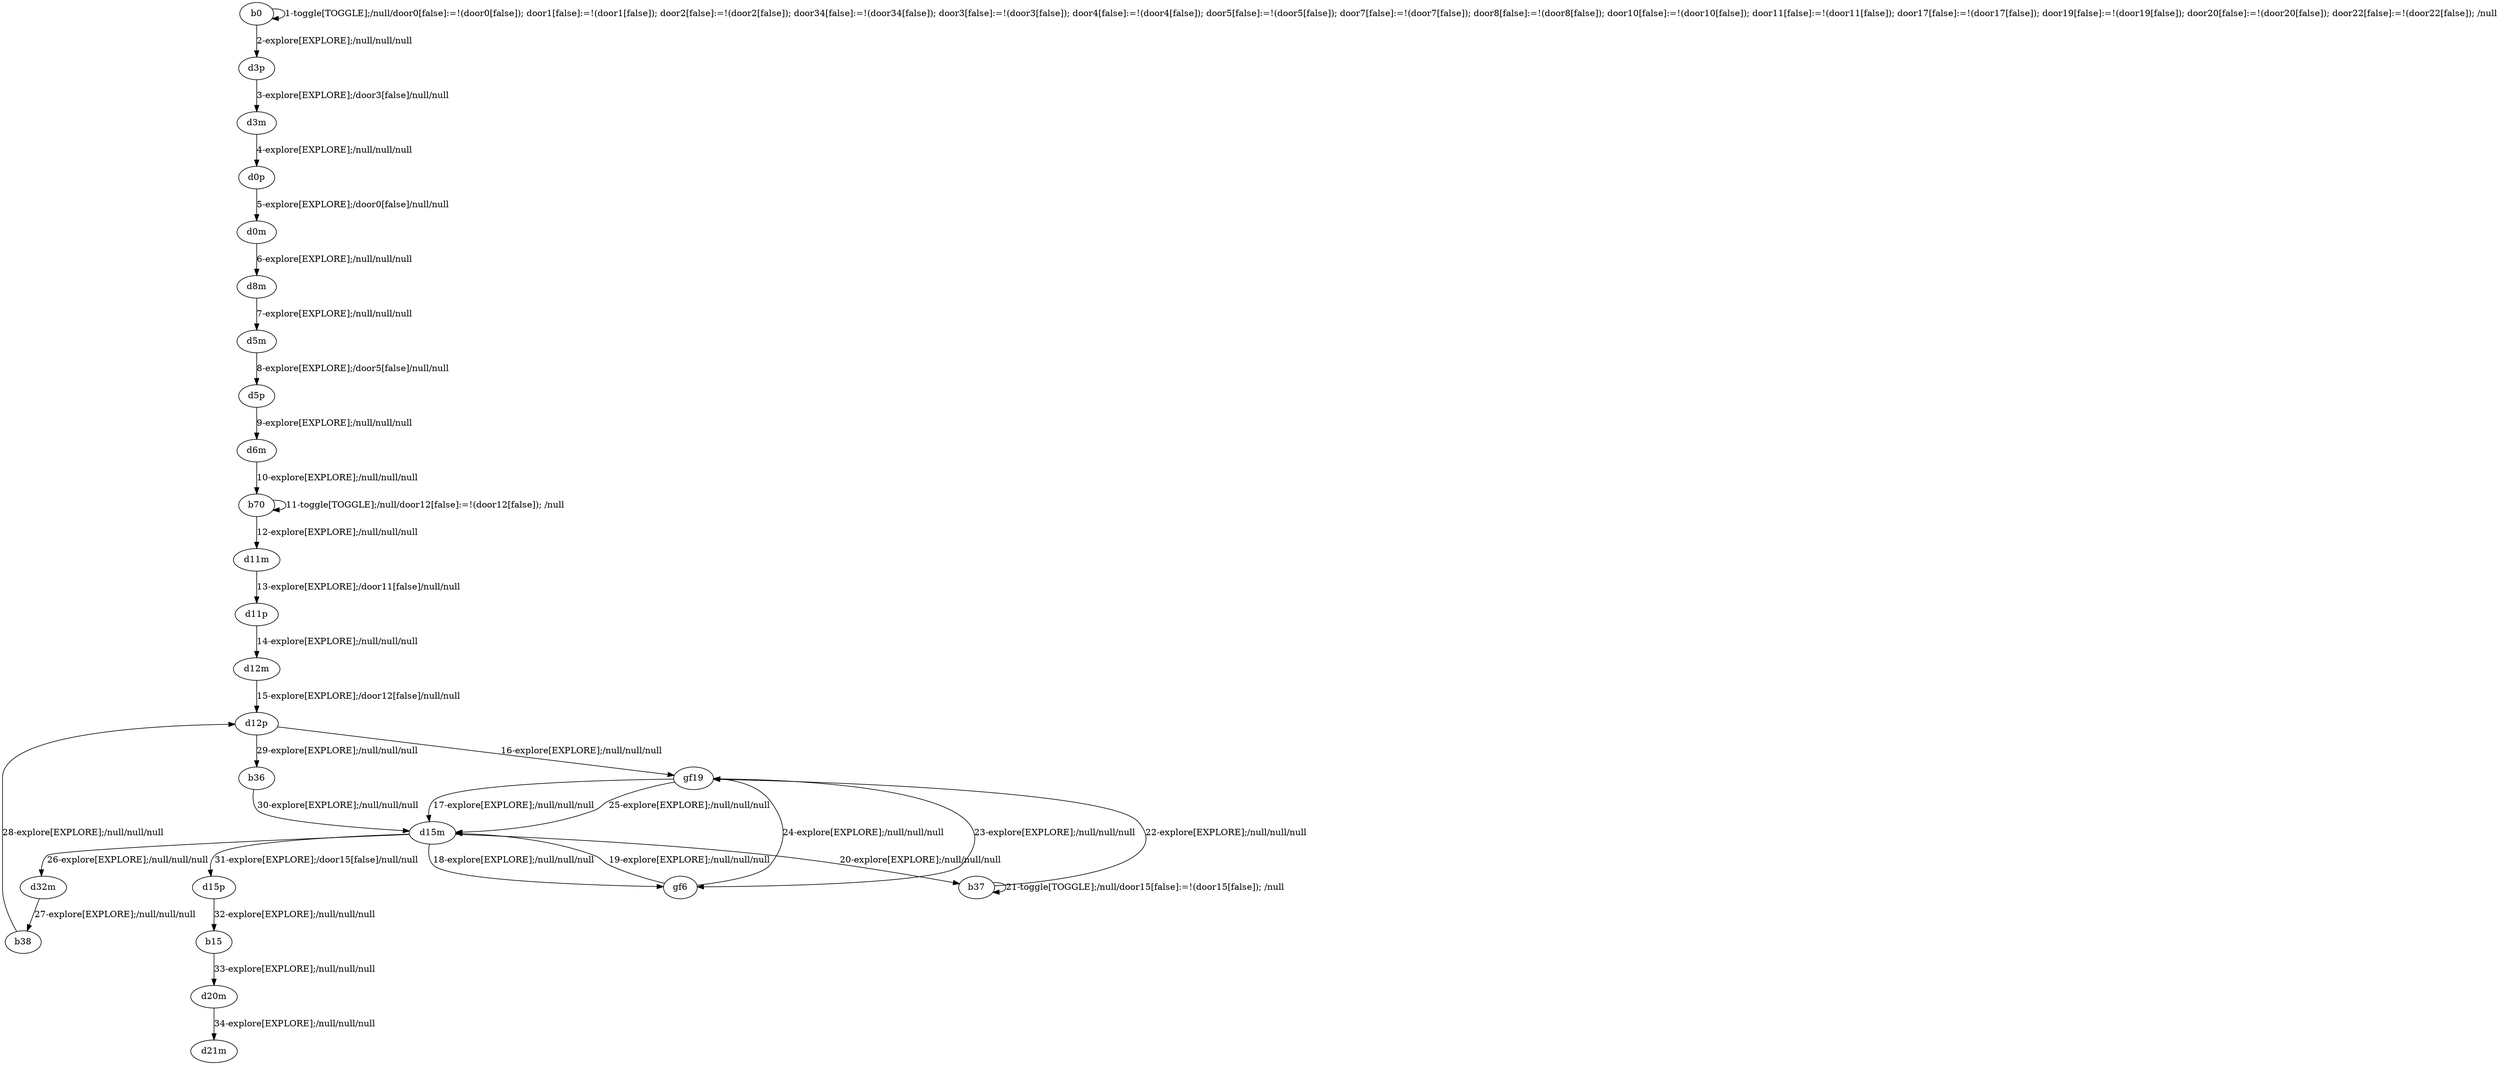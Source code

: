 # Total number of goals covered by this test: 3
# b37 --> gf19
# gf6 --> gf19
# gf19 --> gf6

digraph g {
"b0" -> "b0" [label = "1-toggle[TOGGLE];/null/door0[false]:=!(door0[false]); door1[false]:=!(door1[false]); door2[false]:=!(door2[false]); door34[false]:=!(door34[false]); door3[false]:=!(door3[false]); door4[false]:=!(door4[false]); door5[false]:=!(door5[false]); door7[false]:=!(door7[false]); door8[false]:=!(door8[false]); door10[false]:=!(door10[false]); door11[false]:=!(door11[false]); door17[false]:=!(door17[false]); door19[false]:=!(door19[false]); door20[false]:=!(door20[false]); door22[false]:=!(door22[false]); /null"];
"b0" -> "d3p" [label = "2-explore[EXPLORE];/null/null/null"];
"d3p" -> "d3m" [label = "3-explore[EXPLORE];/door3[false]/null/null"];
"d3m" -> "d0p" [label = "4-explore[EXPLORE];/null/null/null"];
"d0p" -> "d0m" [label = "5-explore[EXPLORE];/door0[false]/null/null"];
"d0m" -> "d8m" [label = "6-explore[EXPLORE];/null/null/null"];
"d8m" -> "d5m" [label = "7-explore[EXPLORE];/null/null/null"];
"d5m" -> "d5p" [label = "8-explore[EXPLORE];/door5[false]/null/null"];
"d5p" -> "d6m" [label = "9-explore[EXPLORE];/null/null/null"];
"d6m" -> "b70" [label = "10-explore[EXPLORE];/null/null/null"];
"b70" -> "b70" [label = "11-toggle[TOGGLE];/null/door12[false]:=!(door12[false]); /null"];
"b70" -> "d11m" [label = "12-explore[EXPLORE];/null/null/null"];
"d11m" -> "d11p" [label = "13-explore[EXPLORE];/door11[false]/null/null"];
"d11p" -> "d12m" [label = "14-explore[EXPLORE];/null/null/null"];
"d12m" -> "d12p" [label = "15-explore[EXPLORE];/door12[false]/null/null"];
"d12p" -> "gf19" [label = "16-explore[EXPLORE];/null/null/null"];
"gf19" -> "d15m" [label = "17-explore[EXPLORE];/null/null/null"];
"d15m" -> "gf6" [label = "18-explore[EXPLORE];/null/null/null"];
"gf6" -> "d15m" [label = "19-explore[EXPLORE];/null/null/null"];
"d15m" -> "b37" [label = "20-explore[EXPLORE];/null/null/null"];
"b37" -> "b37" [label = "21-toggle[TOGGLE];/null/door15[false]:=!(door15[false]); /null"];
"b37" -> "gf19" [label = "22-explore[EXPLORE];/null/null/null"];
"gf19" -> "gf6" [label = "23-explore[EXPLORE];/null/null/null"];
"gf6" -> "gf19" [label = "24-explore[EXPLORE];/null/null/null"];
"gf19" -> "d15m" [label = "25-explore[EXPLORE];/null/null/null"];
"d15m" -> "d32m" [label = "26-explore[EXPLORE];/null/null/null"];
"d32m" -> "b38" [label = "27-explore[EXPLORE];/null/null/null"];
"b38" -> "d12p" [label = "28-explore[EXPLORE];/null/null/null"];
"d12p" -> "b36" [label = "29-explore[EXPLORE];/null/null/null"];
"b36" -> "d15m" [label = "30-explore[EXPLORE];/null/null/null"];
"d15m" -> "d15p" [label = "31-explore[EXPLORE];/door15[false]/null/null"];
"d15p" -> "b15" [label = "32-explore[EXPLORE];/null/null/null"];
"b15" -> "d20m" [label = "33-explore[EXPLORE];/null/null/null"];
"d20m" -> "d21m" [label = "34-explore[EXPLORE];/null/null/null"];
}